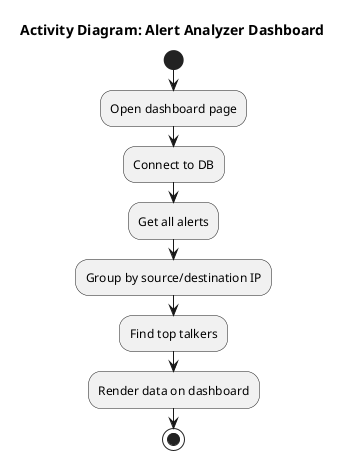 @startuml Activity_diagram
title Activity Diagram: Alert Analyzer Dashboard

start
:Open dashboard page;
:Connect to DB;
:Get all alerts;
:Group by source/destination IP;
:Find top talkers;

:Render data on dashboard;
stop
@enduml
